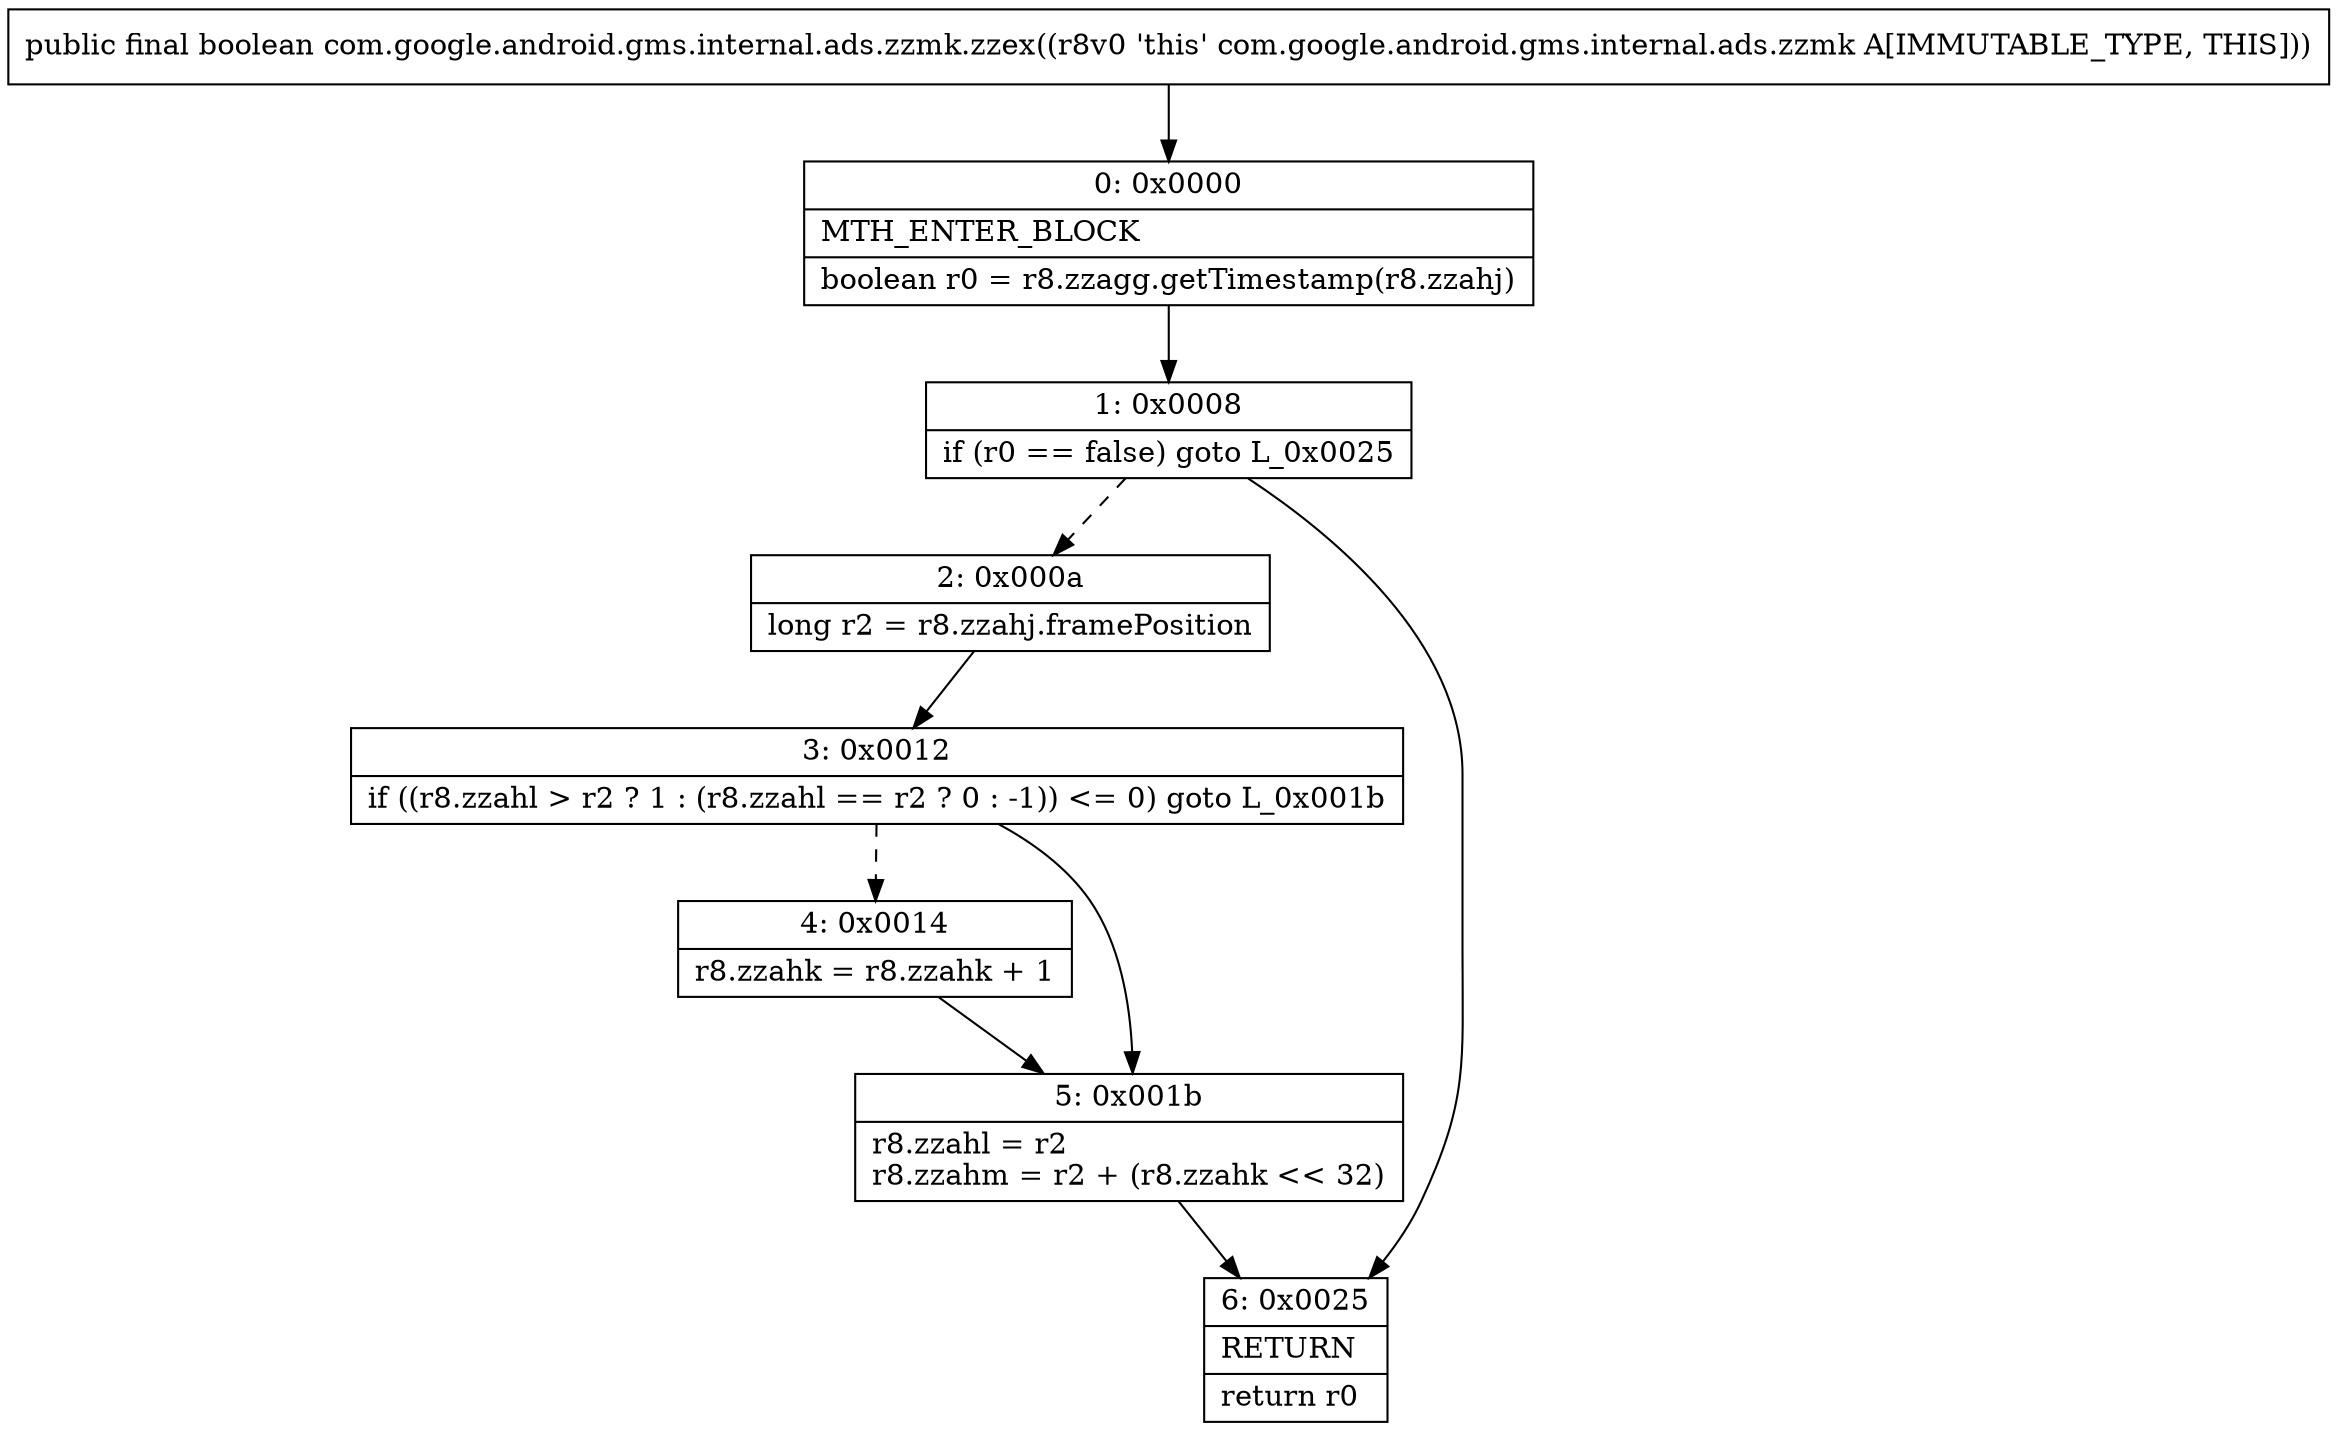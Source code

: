 digraph "CFG forcom.google.android.gms.internal.ads.zzmk.zzex()Z" {
Node_0 [shape=record,label="{0\:\ 0x0000|MTH_ENTER_BLOCK\l|boolean r0 = r8.zzagg.getTimestamp(r8.zzahj)\l}"];
Node_1 [shape=record,label="{1\:\ 0x0008|if (r0 == false) goto L_0x0025\l}"];
Node_2 [shape=record,label="{2\:\ 0x000a|long r2 = r8.zzahj.framePosition\l}"];
Node_3 [shape=record,label="{3\:\ 0x0012|if ((r8.zzahl \> r2 ? 1 : (r8.zzahl == r2 ? 0 : \-1)) \<= 0) goto L_0x001b\l}"];
Node_4 [shape=record,label="{4\:\ 0x0014|r8.zzahk = r8.zzahk + 1\l}"];
Node_5 [shape=record,label="{5\:\ 0x001b|r8.zzahl = r2\lr8.zzahm = r2 + (r8.zzahk \<\< 32)\l}"];
Node_6 [shape=record,label="{6\:\ 0x0025|RETURN\l|return r0\l}"];
MethodNode[shape=record,label="{public final boolean com.google.android.gms.internal.ads.zzmk.zzex((r8v0 'this' com.google.android.gms.internal.ads.zzmk A[IMMUTABLE_TYPE, THIS])) }"];
MethodNode -> Node_0;
Node_0 -> Node_1;
Node_1 -> Node_2[style=dashed];
Node_1 -> Node_6;
Node_2 -> Node_3;
Node_3 -> Node_4[style=dashed];
Node_3 -> Node_5;
Node_4 -> Node_5;
Node_5 -> Node_6;
}

